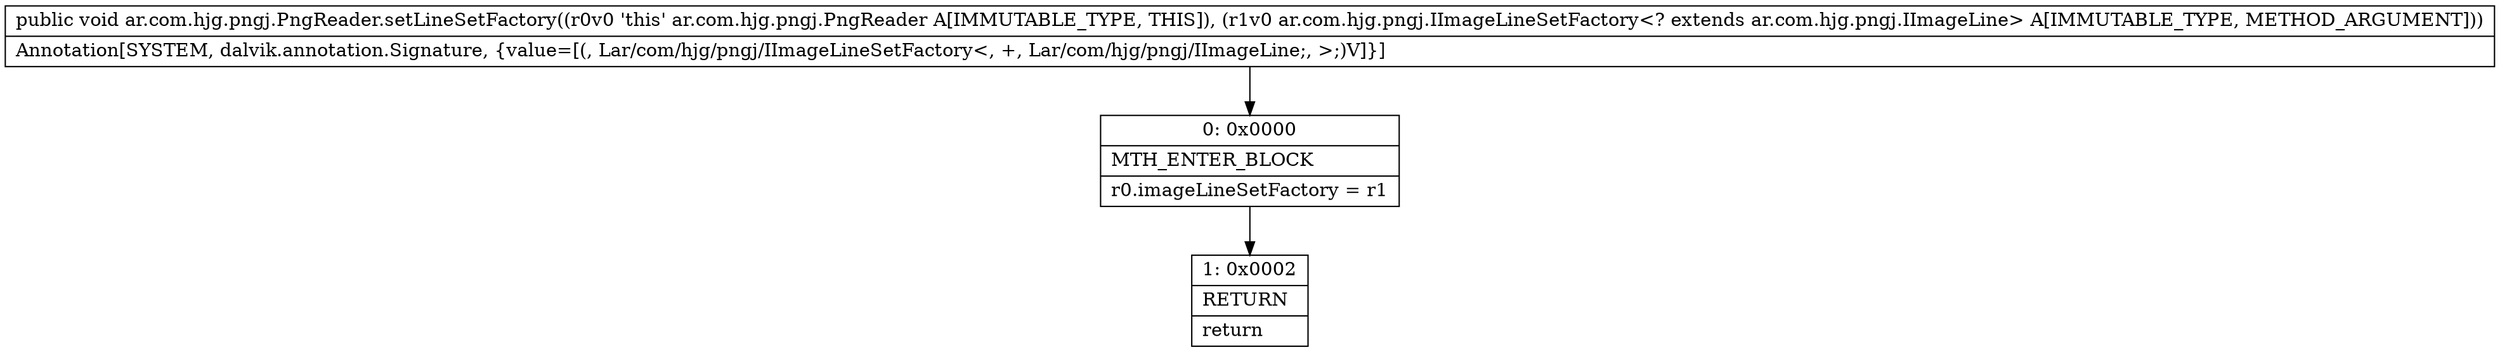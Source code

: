 digraph "CFG forar.com.hjg.pngj.PngReader.setLineSetFactory(Lar\/com\/hjg\/pngj\/IImageLineSetFactory;)V" {
Node_0 [shape=record,label="{0\:\ 0x0000|MTH_ENTER_BLOCK\l|r0.imageLineSetFactory = r1\l}"];
Node_1 [shape=record,label="{1\:\ 0x0002|RETURN\l|return\l}"];
MethodNode[shape=record,label="{public void ar.com.hjg.pngj.PngReader.setLineSetFactory((r0v0 'this' ar.com.hjg.pngj.PngReader A[IMMUTABLE_TYPE, THIS]), (r1v0 ar.com.hjg.pngj.IImageLineSetFactory\<? extends ar.com.hjg.pngj.IImageLine\> A[IMMUTABLE_TYPE, METHOD_ARGUMENT]))  | Annotation[SYSTEM, dalvik.annotation.Signature, \{value=[(, Lar\/com\/hjg\/pngj\/IImageLineSetFactory\<, +, Lar\/com\/hjg\/pngj\/IImageLine;, \>;)V]\}]\l}"];
MethodNode -> Node_0;
Node_0 -> Node_1;
}

